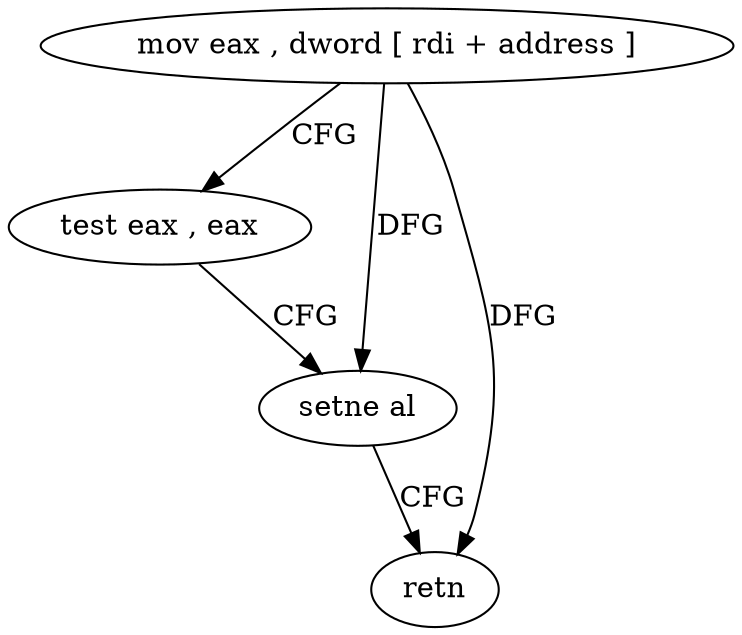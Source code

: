 digraph "func" {
"105600" [label = "mov eax , dword [ rdi + address ]" ]
"105603" [label = "test eax , eax" ]
"105605" [label = "setne al" ]
"105608" [label = "retn" ]
"105600" -> "105603" [ label = "CFG" ]
"105600" -> "105605" [ label = "DFG" ]
"105600" -> "105608" [ label = "DFG" ]
"105603" -> "105605" [ label = "CFG" ]
"105605" -> "105608" [ label = "CFG" ]
}
